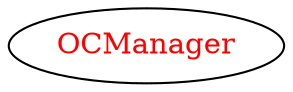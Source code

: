 digraph dependencyGraph {
 concentrate=true;
 ranksep="2.0";
 rankdir="LR"; 
 splines="ortho";
"OCManager" [fontcolor="red"];
}
